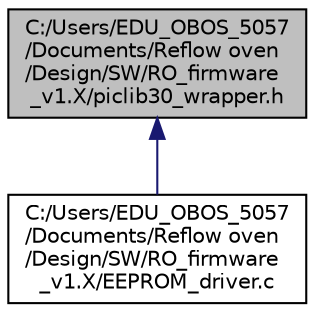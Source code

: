 digraph "C:/Users/EDU_OBOS_5057/Documents/Reflow oven/Design/SW/RO_firmware_v1.X/piclib30_wrapper.h"
{
 // LATEX_PDF_SIZE
  edge [fontname="Helvetica",fontsize="10",labelfontname="Helvetica",labelfontsize="10"];
  node [fontname="Helvetica",fontsize="10",shape=record];
  Node1 [label="C:/Users/EDU_OBOS_5057\l/Documents/Reflow oven\l/Design/SW/RO_firmware\l_v1.X/piclib30_wrapper.h",height=0.2,width=0.4,color="black", fillcolor="grey75", style="filled", fontcolor="black",tooltip=" "];
  Node1 -> Node2 [dir="back",color="midnightblue",fontsize="10",style="solid",fontname="Helvetica"];
  Node2 [label="C:/Users/EDU_OBOS_5057\l/Documents/Reflow oven\l/Design/SW/RO_firmware\l_v1.X/EEPROM_driver.c",height=0.2,width=0.4,color="black", fillcolor="white", style="filled",URL="$_e_e_p_r_o_m__driver_8c.html",tooltip=" "];
}
